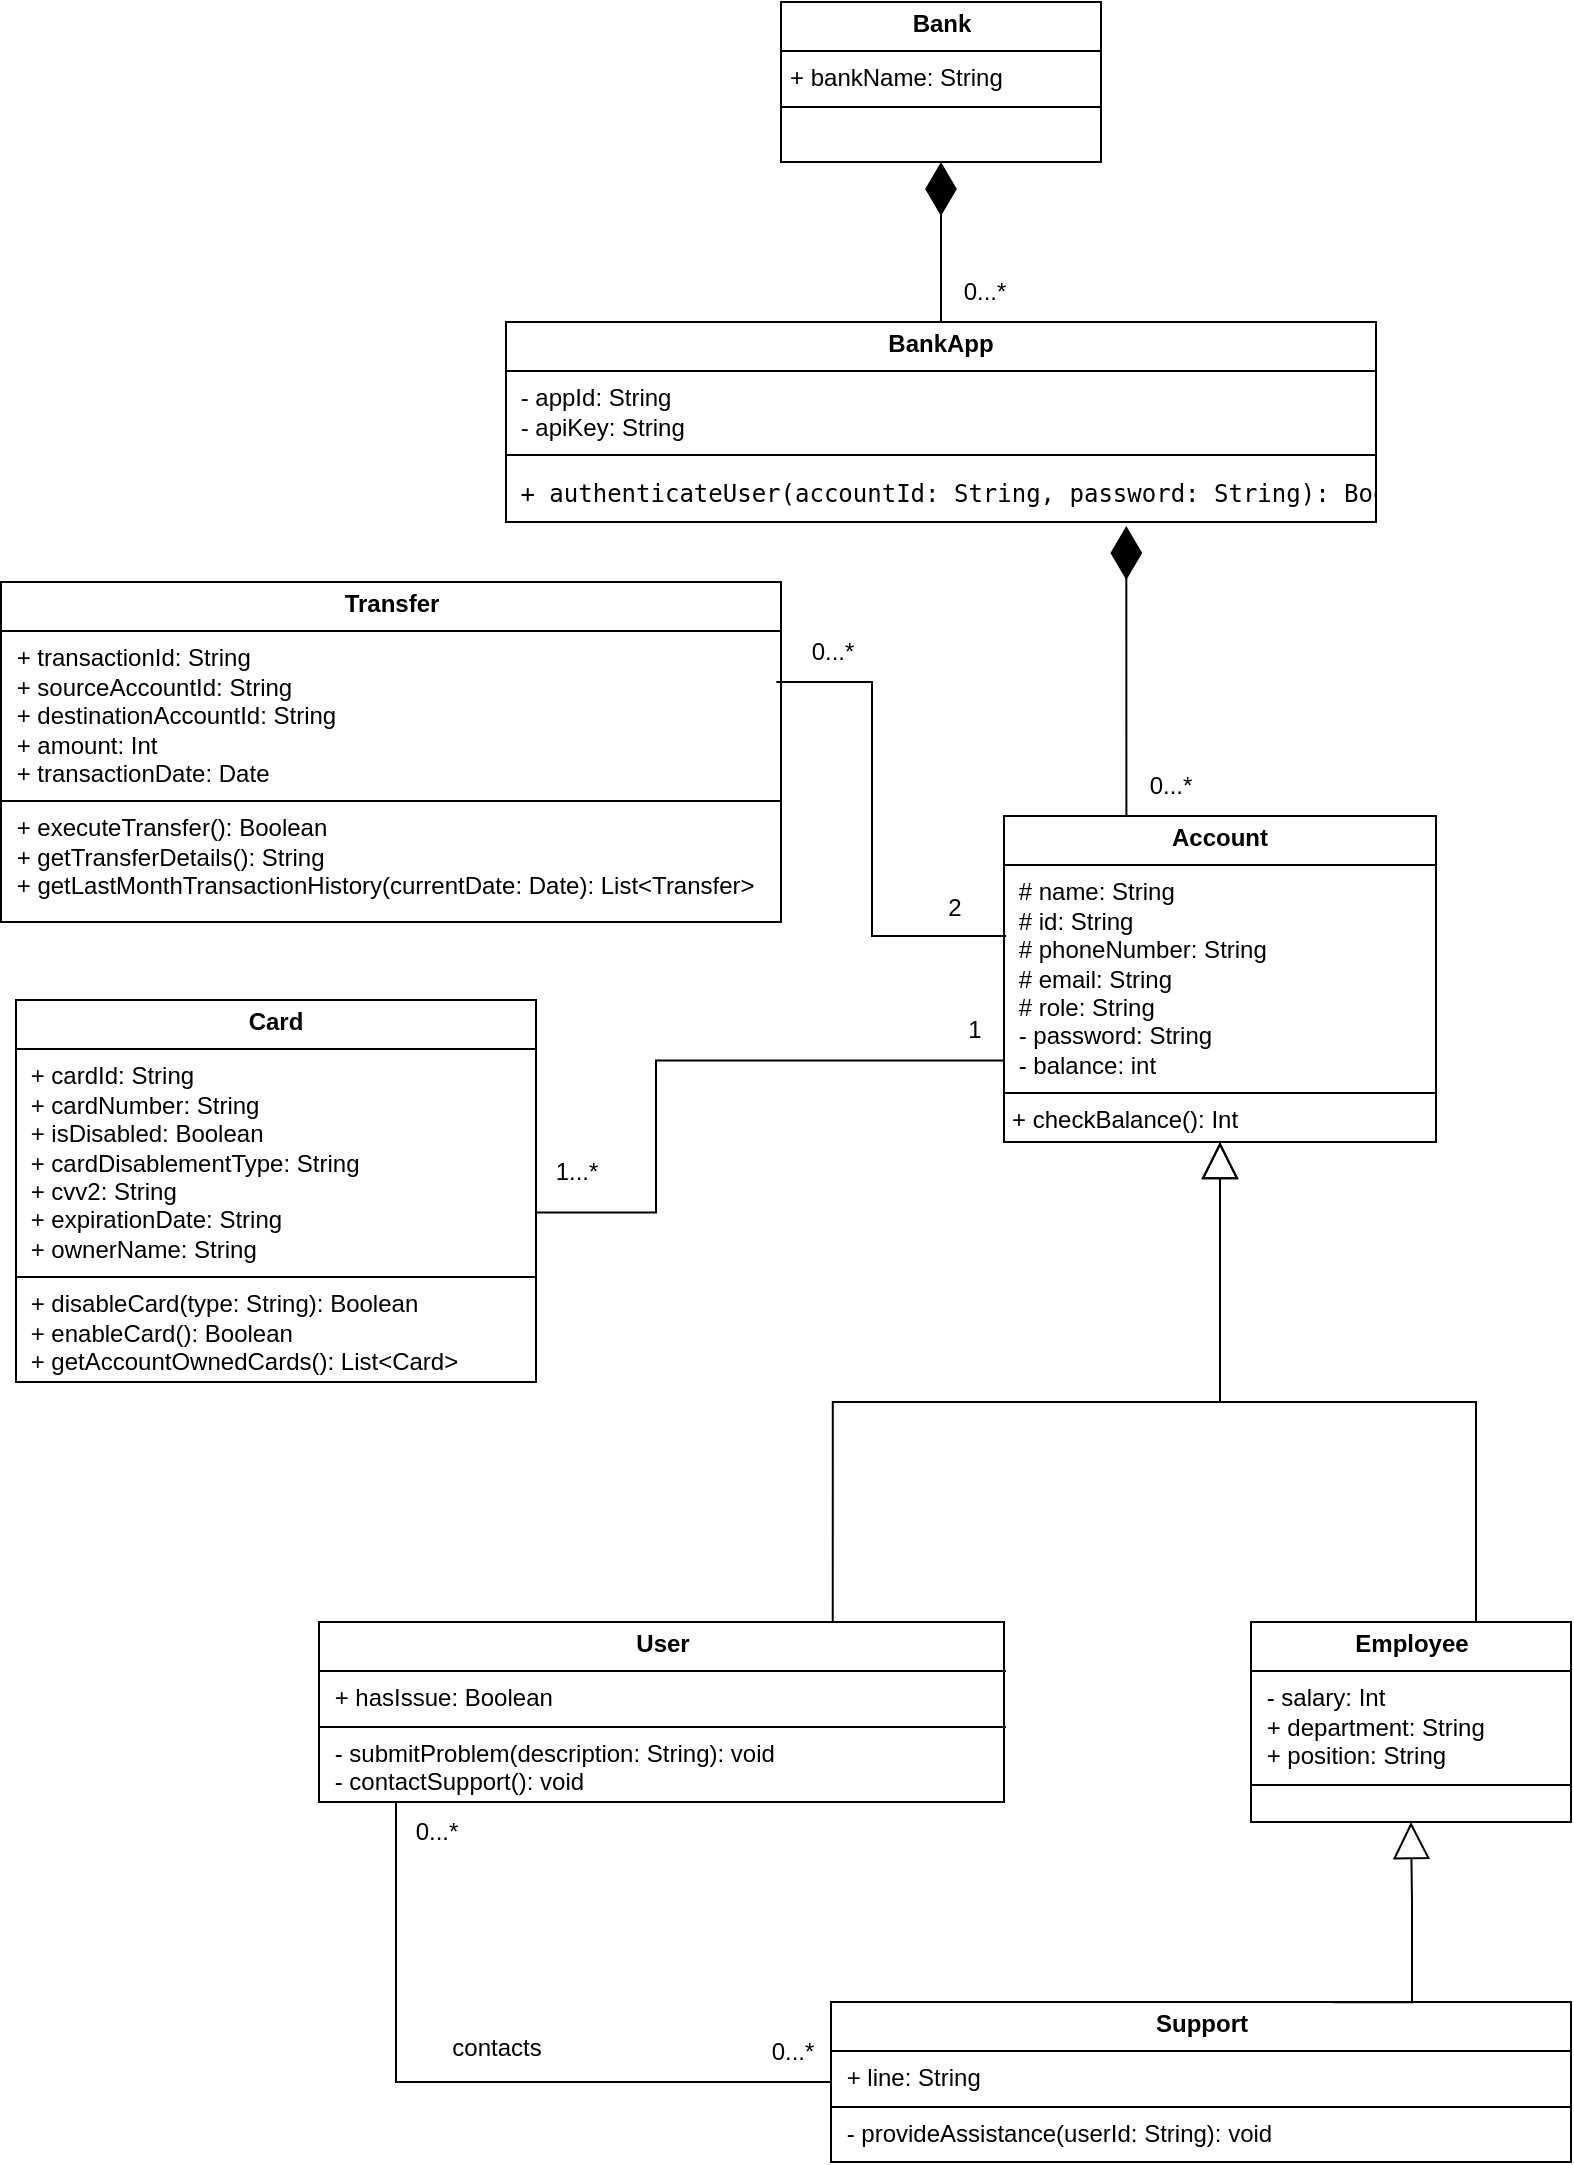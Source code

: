 <mxfile version="25.0.3">
  <diagram name="Page-1" id="5mj4Lz4yVKEXC42r9lCS">
    <mxGraphModel dx="2261" dy="1949" grid="1" gridSize="10" guides="1" tooltips="1" connect="1" arrows="1" fold="1" page="1" pageScale="1" pageWidth="827" pageHeight="1169" math="0" shadow="0">
      <root>
        <mxCell id="0" />
        <mxCell id="1" parent="0" />
        <mxCell id="TE7ihCF60pEE8EsAhWAS-1" value="&lt;p style=&quot;margin:0px;margin-top:4px;text-align:center;&quot;&gt;&lt;b&gt;BankApp&lt;/b&gt;&lt;/p&gt;&lt;hr size=&quot;1&quot; style=&quot;border-style:solid;&quot;&gt;&lt;p style=&quot;margin:0px;margin-left:4px;&quot;&gt;&amp;nbsp;- appId: String&lt;/p&gt;&lt;p style=&quot;margin:0px;margin-left:4px;&quot;&gt;&amp;nbsp;- apiKey: String&lt;/p&gt;&lt;hr size=&quot;1&quot; style=&quot;border-style:solid;&quot;&gt;&lt;pre class=&quot;!overflow-visible&quot;&gt;&lt;div class=&quot;contain-inline-size rounded-md border-[0.5px] border-token-border-medium relative bg-token-sidebar-surface-primary dark:bg-gray-950&quot;&gt;&lt;div dir=&quot;ltr&quot; class=&quot;overflow-y-auto p-4&quot;&gt;&lt;code class=&quot;!whitespace-pre hljs language-plaintext&quot;&gt; + authenticateUser(accountId: String, password: String): Boolean&lt;br&gt;&lt;/code&gt;&lt;/div&gt;&lt;/div&gt;&lt;/pre&gt;" style="verticalAlign=top;align=left;overflow=fill;html=1;whiteSpace=wrap;" parent="1" vertex="1">
          <mxGeometry x="-565" y="-980" width="435" height="100" as="geometry" />
        </mxCell>
        <mxCell id="TE7ihCF60pEE8EsAhWAS-2" value="&lt;p style=&quot;margin:0px;margin-top:4px;text-align:center;&quot;&gt;&lt;b&gt;Account&lt;/b&gt;&lt;/p&gt;&lt;hr size=&quot;1&quot; style=&quot;border-style:solid;&quot;&gt;&lt;p style=&quot;margin:0px;margin-left:4px;&quot;&gt;&amp;nbsp;# name&lt;span style=&quot;background-color: initial;&quot;&gt;: String&lt;/span&gt;&lt;/p&gt;&lt;p style=&quot;margin:0px;margin-left:4px;&quot;&gt;&amp;nbsp;# id&lt;span style=&quot;background-color: initial;&quot;&gt;: String&lt;/span&gt;&lt;/p&gt;&lt;p style=&quot;margin:0px;margin-left:4px;&quot;&gt;&amp;nbsp;# phoneNumber&lt;span style=&quot;background-color: initial;&quot;&gt;: String&lt;/span&gt;&lt;/p&gt;&lt;p style=&quot;margin:0px;margin-left:4px;&quot;&gt;&amp;nbsp;# email: String&lt;/p&gt;&lt;p style=&quot;margin:0px;margin-left:4px;&quot;&gt;&amp;nbsp;# role: String&amp;nbsp;&lt;/p&gt;&lt;p style=&quot;margin:0px;margin-left:4px;&quot;&gt;&lt;span style=&quot;background-color: initial;&quot;&gt;&amp;nbsp;- password: String&lt;/span&gt;&lt;/p&gt;&lt;p style=&quot;margin:0px;margin-left:4px;&quot;&gt;&amp;nbsp;- balance: int&lt;/p&gt;&lt;hr size=&quot;1&quot; style=&quot;border-style:solid;&quot;&gt;&lt;p style=&quot;margin:0px;margin-left:4px;&quot;&gt;+ checkBalance(): Int&lt;/p&gt;" style="verticalAlign=top;align=left;overflow=fill;html=1;whiteSpace=wrap;" parent="1" vertex="1">
          <mxGeometry x="-316" y="-733" width="216" height="163" as="geometry" />
        </mxCell>
        <mxCell id="TE7ihCF60pEE8EsAhWAS-3" value="&lt;p style=&quot;margin:0px;margin-top:4px;text-align:center;&quot;&gt;&lt;b&gt;Transfer&lt;/b&gt;&lt;/p&gt;&lt;hr size=&quot;1&quot; style=&quot;border-style:solid;&quot;&gt;&lt;p style=&quot;margin:0px;margin-left:4px;&quot;&gt;&lt;span style=&quot;background-color: initial;&quot;&gt;&amp;nbsp;+ t&lt;/span&gt;&lt;span style=&quot;background-color: initial;&quot;&gt;ransactionId: String&lt;/span&gt;&lt;/p&gt;&lt;p style=&quot;margin:0px;margin-left:4px;&quot;&gt;&lt;span style=&quot;background-color: initial;&quot;&gt;&amp;nbsp;+ sourceAccountId: String&lt;/span&gt;&lt;/p&gt;&lt;p style=&quot;margin:0px;margin-left:4px;&quot;&gt;&amp;nbsp;+ destinationAccountId: String&lt;/p&gt;&lt;p style=&quot;margin:0px;margin-left:4px;&quot;&gt;&amp;nbsp;+ amount: Int&lt;/p&gt;&lt;p style=&quot;margin:0px;margin-left:4px;&quot;&gt;&amp;nbsp;+ transactionDate: Date&lt;/p&gt;&lt;hr size=&quot;1&quot; style=&quot;border-style:solid;&quot;&gt;&lt;p style=&quot;margin:0px;margin-left:4px;&quot;&gt;&amp;nbsp;+ executeTransfer(): Boolean&amp;nbsp;&lt;/p&gt;&lt;p style=&quot;margin:0px;margin-left:4px;&quot;&gt;&amp;nbsp;+ getTransferDetails(): String&lt;/p&gt;&lt;p style=&quot;margin:0px;margin-left:4px;&quot;&gt;&amp;nbsp;&lt;span style=&quot;background-color: initial;&quot;&gt;+&amp;nbsp;&lt;/span&gt;getLastMonthTransactionHistory&lt;span style=&quot;background-color: initial;&quot;&gt;(currentDate: Date): List&amp;lt;Transfer&amp;gt;&lt;/span&gt;&lt;/p&gt;" style="verticalAlign=top;align=left;overflow=fill;html=1;whiteSpace=wrap;" parent="1" vertex="1">
          <mxGeometry x="-817.5" y="-850" width="390" height="170" as="geometry" />
        </mxCell>
        <mxCell id="TE7ihCF60pEE8EsAhWAS-4" value="&lt;p style=&quot;margin:0px;margin-top:4px;text-align:center;&quot;&gt;&lt;b&gt;Card&lt;/b&gt;&lt;/p&gt;&lt;hr size=&quot;1&quot; style=&quot;border-style:solid;&quot;&gt;&lt;p style=&quot;margin:0px;margin-left:4px;&quot;&gt;&amp;nbsp;+ cardId: String&lt;/p&gt;&lt;p style=&quot;margin:0px;margin-left:4px;&quot;&gt;&amp;nbsp;+ cardNumber: String&lt;/p&gt;&lt;p style=&quot;margin:0px;margin-left:4px;&quot;&gt;&amp;nbsp;+ isDisabled: Boolean&lt;br&gt;&amp;nbsp;+ cardDisablementType: String&lt;/p&gt;&lt;p style=&quot;margin:0px;margin-left:4px;&quot;&gt;&amp;nbsp;+ cvv2: String&lt;/p&gt;&lt;p style=&quot;margin:0px;margin-left:4px;&quot;&gt;&amp;nbsp;+ expirationDate: String&lt;/p&gt;&lt;p style=&quot;margin:0px;margin-left:4px;&quot;&gt;&amp;nbsp;+ ownerName: String&lt;/p&gt;&lt;hr size=&quot;1&quot; style=&quot;border-style:solid;&quot;&gt;&lt;p style=&quot;margin:0px;margin-left:4px;&quot;&gt;&lt;span style=&quot;background-color: initial;&quot;&gt;&amp;nbsp;+ disableCard(type: String&lt;/span&gt;&lt;span style=&quot;background-color: initial;&quot;&gt;):&amp;nbsp;&lt;/span&gt;&lt;span style=&quot;background-color: initial;&quot;&gt;Boolean&amp;nbsp;&lt;/span&gt;&lt;/p&gt;&lt;p style=&quot;margin:0px;margin-left:4px;&quot;&gt;&amp;nbsp;+ enableCard(&lt;span style=&quot;background-color: initial;&quot;&gt;):&amp;nbsp;&lt;/span&gt;&lt;span style=&quot;background-color: initial;&quot;&gt;Boolean&amp;nbsp;&lt;/span&gt;&lt;/p&gt;&lt;p style=&quot;margin:0px;margin-left:4px;&quot;&gt;&amp;nbsp;+ getAccountOwnedCards(): List&amp;lt;Card&amp;gt;&lt;/p&gt;&lt;p style=&quot;margin:0px;margin-left:4px;&quot;&gt;&lt;span style=&quot;background-color: initial;&quot;&gt;&lt;br&gt;&lt;/span&gt;&lt;/p&gt;" style="verticalAlign=top;align=left;overflow=fill;html=1;whiteSpace=wrap;" parent="1" vertex="1">
          <mxGeometry x="-810" y="-641" width="260" height="191" as="geometry" />
        </mxCell>
        <mxCell id="TE7ihCF60pEE8EsAhWAS-5" value="&lt;p style=&quot;margin:0px;margin-top:4px;text-align:center;&quot;&gt;&lt;b&gt;Bank&lt;/b&gt;&lt;/p&gt;&lt;hr size=&quot;1&quot; style=&quot;border-style:solid;&quot;&gt;&lt;p style=&quot;margin:0px;margin-left:4px;&quot;&gt;+ bankName: String&lt;/p&gt;&lt;hr size=&quot;1&quot; style=&quot;border-style:solid;&quot;&gt;&lt;p style=&quot;margin:0px;margin-left:4px;&quot;&gt;&lt;br&gt;&lt;/p&gt;" style="verticalAlign=top;align=left;overflow=fill;html=1;whiteSpace=wrap;" parent="1" vertex="1">
          <mxGeometry x="-427.5" y="-1140" width="160" height="80" as="geometry" />
        </mxCell>
        <mxCell id="TE7ihCF60pEE8EsAhWAS-6" value="&lt;p style=&quot;margin:0px;margin-top:4px;text-align:center;&quot;&gt;&lt;b&gt;User&lt;/b&gt;&lt;/p&gt;&lt;hr size=&quot;1&quot; style=&quot;border-style:solid;&quot;&gt;&lt;p style=&quot;margin:0px;margin-left:4px;&quot;&gt;&amp;nbsp;+&amp;nbsp;hasIssue: Boolean&lt;/p&gt;&lt;hr size=&quot;1&quot; style=&quot;border-style:solid;&quot;&gt;&lt;p style=&quot;margin:0px;margin-left:4px;&quot;&gt;&lt;span style=&quot;background-color: initial;&quot;&gt;&amp;nbsp;-&amp;nbsp;&lt;/span&gt;&lt;span style=&quot;background-color: initial;&quot;&gt;submitProblem(description: String): void&lt;/span&gt;&lt;span style=&quot;background-color: initial;&quot;&gt;&amp;nbsp;&lt;/span&gt;&lt;/p&gt;&lt;p style=&quot;margin:0px;margin-left:4px;&quot;&gt;&lt;span style=&quot;background-color: initial;&quot;&gt;&amp;nbsp;-&amp;nbsp;&lt;/span&gt;&lt;span style=&quot;background-color: initial;&quot;&gt;contactSupport(): void&lt;/span&gt;&lt;/p&gt;" style="verticalAlign=top;align=left;overflow=fill;html=1;whiteSpace=wrap;" parent="1" vertex="1">
          <mxGeometry x="-658.5" y="-330" width="342.5" height="90" as="geometry" />
        </mxCell>
        <mxCell id="TE7ihCF60pEE8EsAhWAS-7" value="&lt;p style=&quot;margin:0px;margin-top:4px;text-align:center;&quot;&gt;&lt;b&gt;Employee&lt;/b&gt;&lt;/p&gt;&lt;hr size=&quot;1&quot; style=&quot;border-style:solid;&quot;&gt;&lt;p style=&quot;margin:0px;margin-left:4px;&quot;&gt;&amp;nbsp;- salary: Int&lt;/p&gt;&lt;p style=&quot;margin:0px;margin-left:4px;&quot;&gt;&amp;nbsp;+ department: String&lt;/p&gt;&lt;p style=&quot;margin:0px;margin-left:4px;&quot;&gt;&amp;nbsp;+ position: String&lt;/p&gt;&lt;hr size=&quot;1&quot; style=&quot;border-style:solid;&quot;&gt;&lt;p style=&quot;margin:0px;margin-left:4px;&quot;&gt;&lt;br&gt;&lt;/p&gt;" style="verticalAlign=top;align=left;overflow=fill;html=1;whiteSpace=wrap;" parent="1" vertex="1">
          <mxGeometry x="-192.5" y="-330" width="160" height="100" as="geometry" />
        </mxCell>
        <mxCell id="TE7ihCF60pEE8EsAhWAS-8" value="&lt;p style=&quot;margin:0px;margin-top:4px;text-align:center;&quot;&gt;&lt;b&gt;Support&lt;/b&gt;&lt;/p&gt;&lt;hr size=&quot;1&quot; style=&quot;border-style:solid;&quot;&gt;&lt;p style=&quot;margin:0px;margin-left:4px;&quot;&gt;&amp;nbsp;+ line: String&lt;/p&gt;&lt;hr size=&quot;1&quot; style=&quot;border-style:solid;&quot;&gt;&lt;p style=&quot;margin:0px;margin-left:4px;&quot;&gt;&amp;nbsp;-&amp;nbsp;provideAssistance(userId: String): void&lt;/p&gt;" style="verticalAlign=top;align=left;overflow=fill;html=1;whiteSpace=wrap;" parent="1" vertex="1">
          <mxGeometry x="-402.5" y="-140" width="370" height="80" as="geometry" />
        </mxCell>
        <mxCell id="TE7ihCF60pEE8EsAhWAS-34" value="" style="endArrow=none;html=1;edgeStyle=orthogonalEdgeStyle;rounded=0;entryX=0.5;entryY=1;entryDx=0;entryDy=0;exitX=0;exitY=0.5;exitDx=0;exitDy=0;" parent="1" source="TE7ihCF60pEE8EsAhWAS-8" target="TE7ihCF60pEE8EsAhWAS-6" edge="1">
          <mxGeometry relative="1" as="geometry">
            <mxPoint x="-832.5" y="150" as="sourcePoint" />
            <mxPoint x="-462.5" y="-200" as="targetPoint" />
            <Array as="points">
              <mxPoint x="-620" y="-100" />
              <mxPoint x="-620" y="-240" />
            </Array>
          </mxGeometry>
        </mxCell>
        <mxCell id="TE7ihCF60pEE8EsAhWAS-37" value="" style="endArrow=block;endSize=16;endFill=0;html=1;rounded=0;entryX=0.5;entryY=1;entryDx=0;entryDy=0;exitX=0.679;exitY=0.001;exitDx=0;exitDy=0;exitPerimeter=0;edgeStyle=orthogonalEdgeStyle;" parent="1" source="TE7ihCF60pEE8EsAhWAS-8" target="TE7ihCF60pEE8EsAhWAS-7" edge="1">
          <mxGeometry width="160" relative="1" as="geometry">
            <mxPoint x="-412.5" y="-330" as="sourcePoint" />
            <mxPoint x="-252.5" y="-330" as="targetPoint" />
            <Array as="points">
              <mxPoint x="-112" y="-140" />
              <mxPoint x="-112" y="-190" />
            </Array>
          </mxGeometry>
        </mxCell>
        <mxCell id="yXvXs1DGoC2UwoCDsvXP-1" value="" style="endArrow=diamondThin;endFill=1;endSize=24;html=1;rounded=0;entryX=0.5;entryY=1;entryDx=0;entryDy=0;exitX=0.5;exitY=0;exitDx=0;exitDy=0;" parent="1" source="TE7ihCF60pEE8EsAhWAS-1" target="TE7ihCF60pEE8EsAhWAS-5" edge="1">
          <mxGeometry width="160" relative="1" as="geometry">
            <mxPoint x="-573" y="-830" as="sourcePoint" />
            <mxPoint x="-413" y="-830" as="targetPoint" />
          </mxGeometry>
        </mxCell>
        <mxCell id="yXvXs1DGoC2UwoCDsvXP-13" value="" style="endArrow=block;endSize=16;endFill=0;html=1;rounded=0;edgeStyle=orthogonalEdgeStyle;entryX=0.5;entryY=1;entryDx=0;entryDy=0;" parent="1" source="TE7ihCF60pEE8EsAhWAS-7" target="TE7ihCF60pEE8EsAhWAS-2" edge="1">
          <mxGeometry width="160" relative="1" as="geometry">
            <mxPoint x="-490" y="-350" as="sourcePoint" />
            <mxPoint x="-260" y="-530" as="targetPoint" />
            <Array as="points">
              <mxPoint x="-80" y="-440" />
              <mxPoint x="-208" y="-440" />
            </Array>
          </mxGeometry>
        </mxCell>
        <mxCell id="yXvXs1DGoC2UwoCDsvXP-16" value="" style="endArrow=block;endSize=16;endFill=0;html=1;rounded=0;edgeStyle=orthogonalEdgeStyle;exitX=0.75;exitY=0;exitDx=0;exitDy=0;entryX=0.5;entryY=1;entryDx=0;entryDy=0;" parent="1" edge="1" target="TE7ihCF60pEE8EsAhWAS-2" source="TE7ihCF60pEE8EsAhWAS-6">
          <mxGeometry width="160" relative="1" as="geometry">
            <mxPoint x="-360" y="-350" as="sourcePoint" />
            <mxPoint x="-160" y="-540" as="targetPoint" />
            <Array as="points">
              <mxPoint x="-402" y="-440" />
              <mxPoint x="-208" y="-440" />
            </Array>
          </mxGeometry>
        </mxCell>
        <mxCell id="yXvXs1DGoC2UwoCDsvXP-17" value="" style="endArrow=diamondThin;endFill=1;endSize=24;html=1;rounded=0;entryX=0.713;entryY=1.02;entryDx=0;entryDy=0;entryPerimeter=0;exitX=0.25;exitY=0;exitDx=0;exitDy=0;edgeStyle=orthogonalEdgeStyle;" parent="1" source="TE7ihCF60pEE8EsAhWAS-2" target="TE7ihCF60pEE8EsAhWAS-1" edge="1">
          <mxGeometry width="160" relative="1" as="geometry">
            <mxPoint x="-267.404" y="-717.96" as="sourcePoint" />
            <mxPoint x="-267.5" y="-890" as="targetPoint" />
            <Array as="points">
              <mxPoint x="-255" y="-733" />
            </Array>
          </mxGeometry>
        </mxCell>
        <mxCell id="LxLJMf7FDpHuv8e-jdFt-4" value="0...*" style="text;html=1;align=center;verticalAlign=middle;resizable=0;points=[];autosize=1;strokeColor=none;fillColor=none;" vertex="1" parent="1">
          <mxGeometry x="-346" y="-1010" width="40" height="30" as="geometry" />
        </mxCell>
        <mxCell id="LxLJMf7FDpHuv8e-jdFt-5" value="0...*" style="text;html=1;align=center;verticalAlign=middle;resizable=0;points=[];autosize=1;strokeColor=none;fillColor=none;" vertex="1" parent="1">
          <mxGeometry x="-253" y="-763" width="40" height="30" as="geometry" />
        </mxCell>
        <mxCell id="LxLJMf7FDpHuv8e-jdFt-10" value="" style="endArrow=none;html=1;edgeStyle=orthogonalEdgeStyle;rounded=0;entryX=0.005;entryY=0.368;entryDx=0;entryDy=0;entryPerimeter=0;exitX=0.994;exitY=0.294;exitDx=0;exitDy=0;exitPerimeter=0;" edge="1" parent="1" source="TE7ihCF60pEE8EsAhWAS-3" target="TE7ihCF60pEE8EsAhWAS-2">
          <mxGeometry relative="1" as="geometry">
            <mxPoint x="-382" y="-800" as="sourcePoint" />
            <mxPoint x="-192.5" y="-772.25" as="targetPoint" />
            <Array as="points">
              <mxPoint x="-382" y="-800" />
              <mxPoint x="-382" y="-673" />
            </Array>
          </mxGeometry>
        </mxCell>
        <mxCell id="LxLJMf7FDpHuv8e-jdFt-13" value="2" style="text;html=1;align=center;verticalAlign=middle;resizable=0;points=[];autosize=1;strokeColor=none;fillColor=none;" vertex="1" parent="1">
          <mxGeometry x="-356" y="-702" width="30" height="30" as="geometry" />
        </mxCell>
        <mxCell id="LxLJMf7FDpHuv8e-jdFt-14" value="0...*" style="text;html=1;align=center;verticalAlign=middle;resizable=0;points=[];autosize=1;strokeColor=none;fillColor=none;" vertex="1" parent="1">
          <mxGeometry x="-422.5" y="-830" width="40" height="30" as="geometry" />
        </mxCell>
        <mxCell id="LxLJMf7FDpHuv8e-jdFt-15" value="" style="endArrow=none;html=1;edgeStyle=orthogonalEdgeStyle;rounded=0;exitX=1;exitY=0.556;exitDx=0;exitDy=0;exitPerimeter=0;entryX=0;entryY=0.75;entryDx=0;entryDy=0;" edge="1" parent="1" source="TE7ihCF60pEE8EsAhWAS-4" target="TE7ihCF60pEE8EsAhWAS-2">
          <mxGeometry relative="1" as="geometry">
            <mxPoint x="-490" y="-750" as="sourcePoint" />
            <mxPoint x="-330" y="-750" as="targetPoint" />
            <Array as="points">
              <mxPoint x="-490" y="-540" />
              <mxPoint x="-490" y="-610" />
              <mxPoint x="-330" y="-610" />
            </Array>
          </mxGeometry>
        </mxCell>
        <mxCell id="LxLJMf7FDpHuv8e-jdFt-20" value="1" style="text;html=1;align=center;verticalAlign=middle;resizable=0;points=[];autosize=1;strokeColor=none;fillColor=none;" vertex="1" parent="1">
          <mxGeometry x="-346" y="-641" width="30" height="30" as="geometry" />
        </mxCell>
        <mxCell id="LxLJMf7FDpHuv8e-jdFt-21" value="1...*" style="text;html=1;align=center;verticalAlign=middle;resizable=0;points=[];autosize=1;strokeColor=none;fillColor=none;" vertex="1" parent="1">
          <mxGeometry x="-550" y="-570" width="40" height="30" as="geometry" />
        </mxCell>
        <mxCell id="LxLJMf7FDpHuv8e-jdFt-22" value="0...*" style="text;html=1;align=center;verticalAlign=middle;resizable=0;points=[];autosize=1;strokeColor=none;fillColor=none;" vertex="1" parent="1">
          <mxGeometry x="-620" y="-240" width="40" height="30" as="geometry" />
        </mxCell>
        <mxCell id="LxLJMf7FDpHuv8e-jdFt-23" value="0...*" style="text;html=1;align=center;verticalAlign=middle;resizable=0;points=[];autosize=1;strokeColor=none;fillColor=none;" vertex="1" parent="1">
          <mxGeometry x="-442.5" y="-130" width="40" height="30" as="geometry" />
        </mxCell>
        <mxCell id="LxLJMf7FDpHuv8e-jdFt-24" value="contacts" style="text;html=1;align=center;verticalAlign=middle;resizable=0;points=[];autosize=1;strokeColor=none;fillColor=none;" vertex="1" parent="1">
          <mxGeometry x="-605" y="-132" width="70" height="30" as="geometry" />
        </mxCell>
      </root>
    </mxGraphModel>
  </diagram>
</mxfile>
